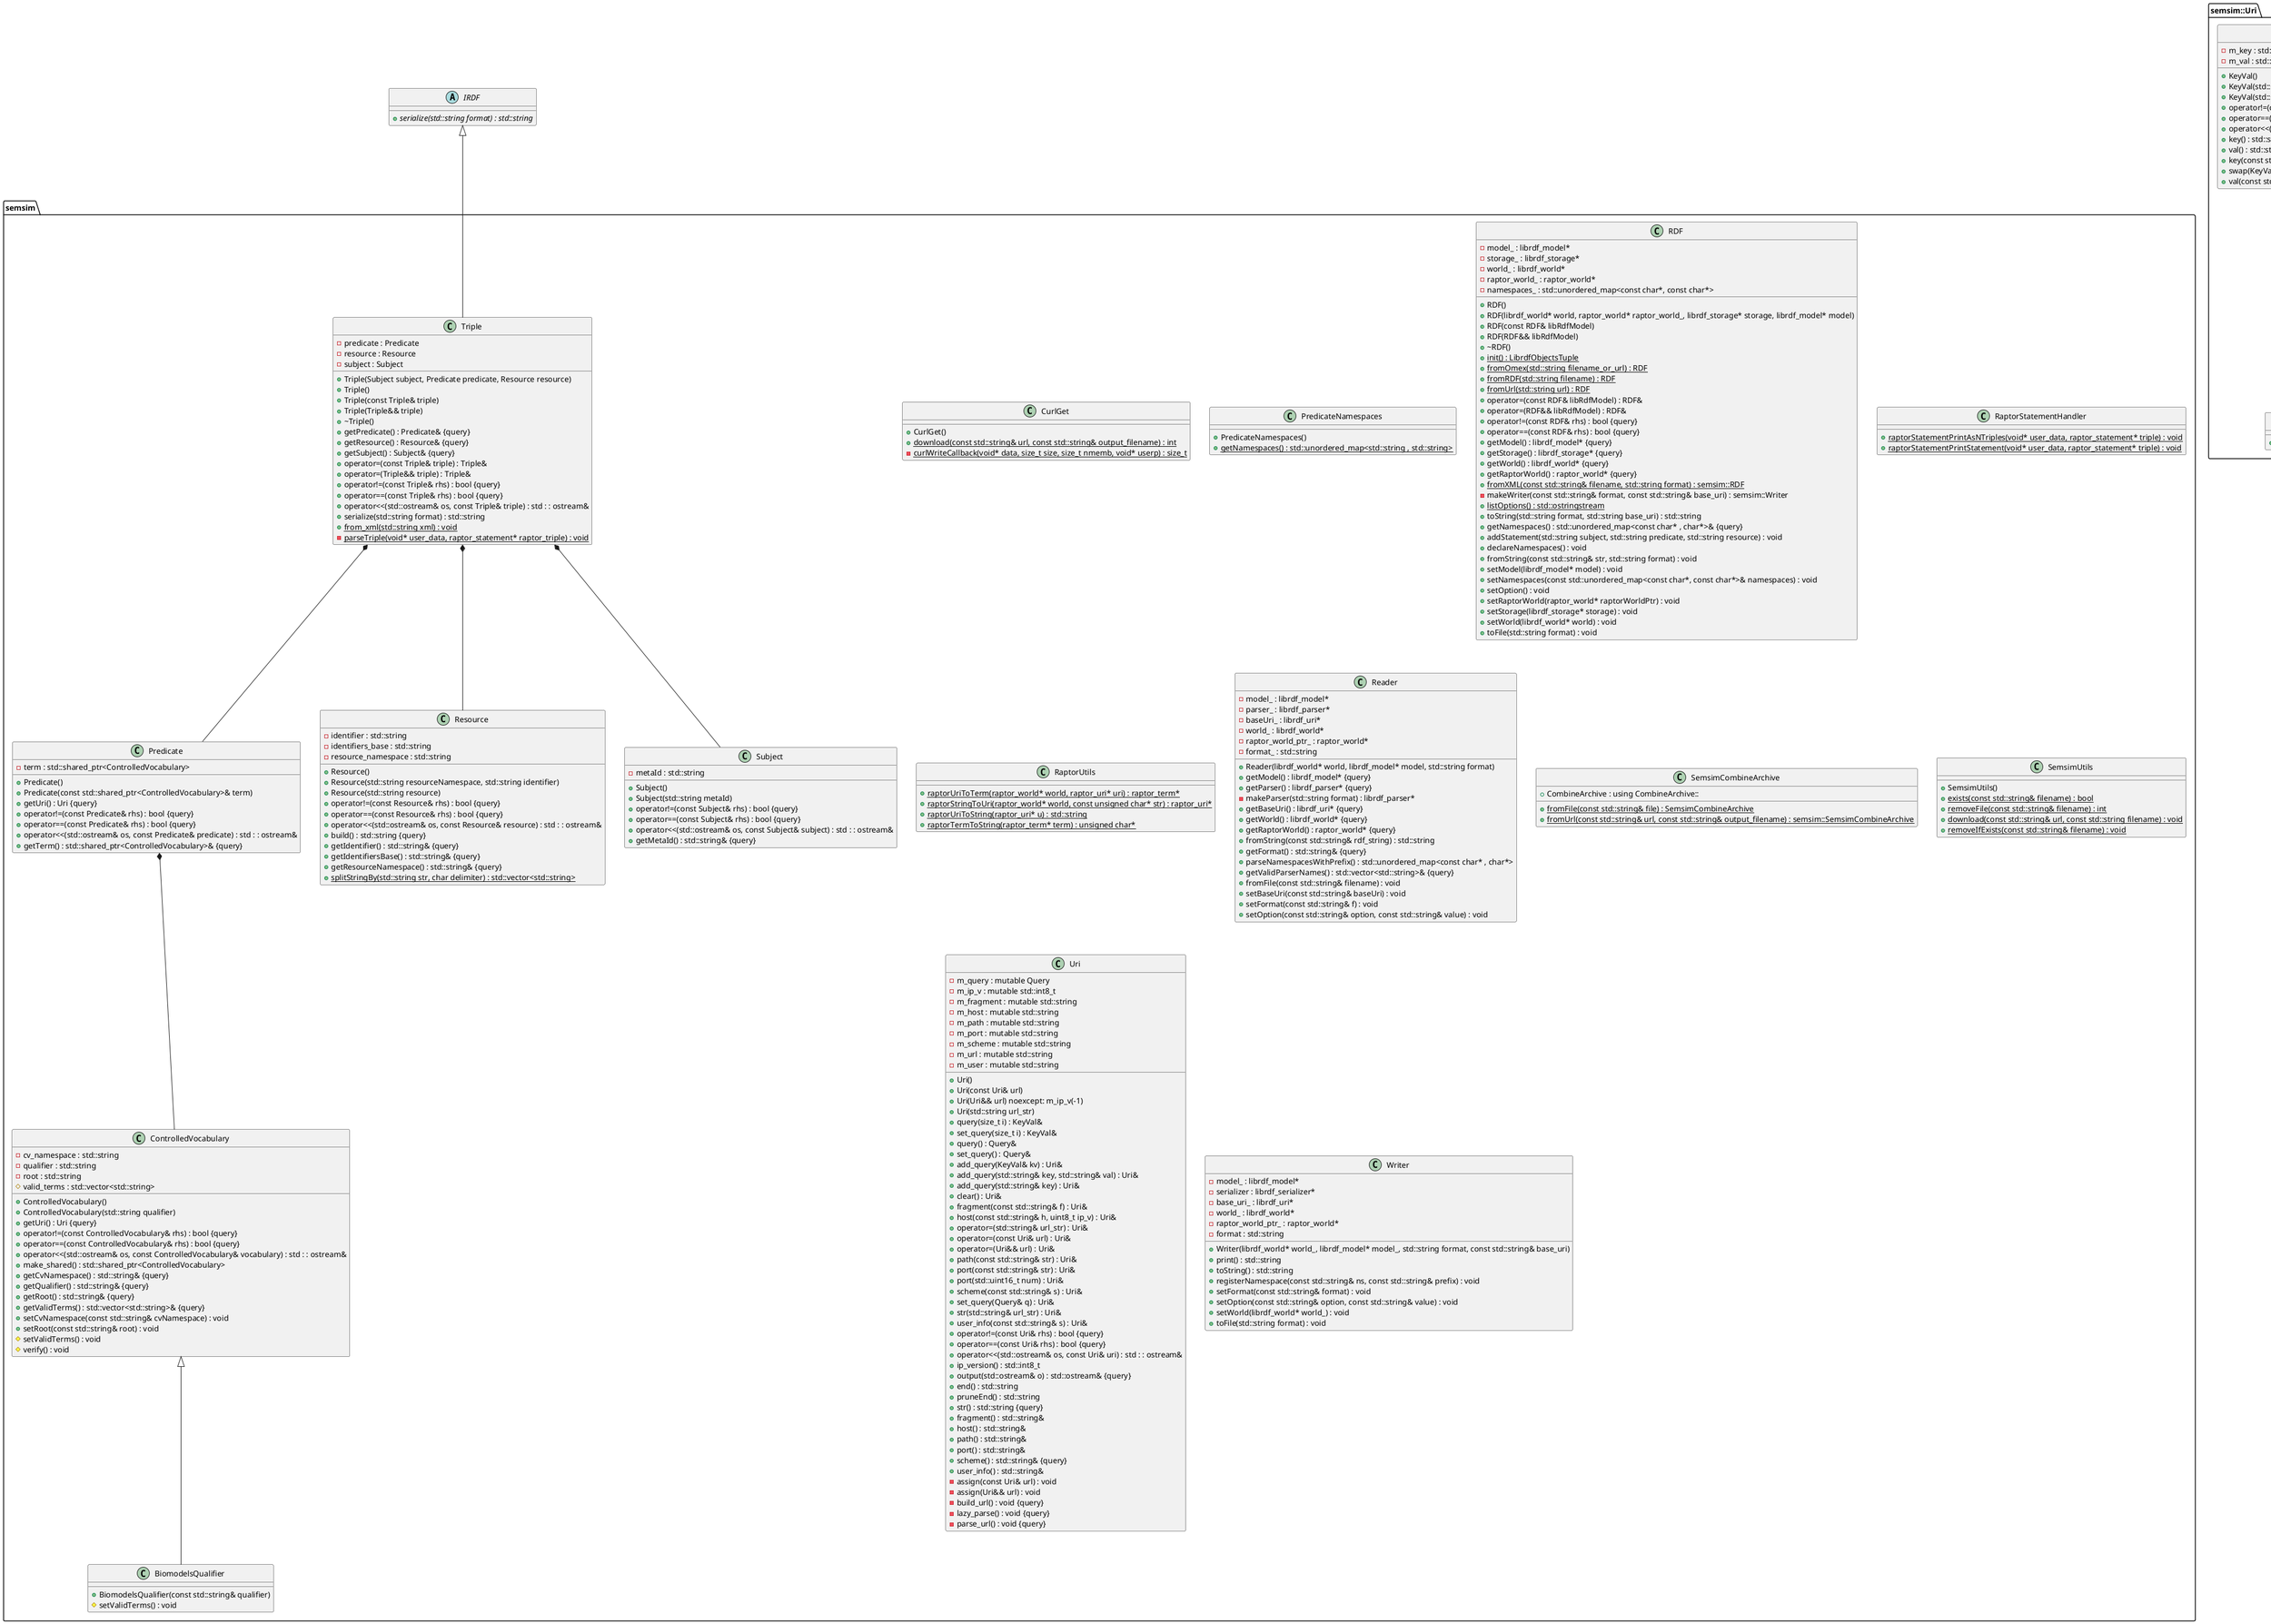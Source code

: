 @startuml





/' Objects '/

namespace semsim {
	class BiomodelsQualifier {
		+BiomodelsQualifier(const std::string& qualifier)
		#setValidTerms() : void
	}
}


namespace semsim {
	class ControlledVocabulary {
		+ControlledVocabulary()
		+ControlledVocabulary(std::string qualifier)
		+getUri() : Uri {query}
		+operator!=(const ControlledVocabulary& rhs) : bool {query}
		+operator==(const ControlledVocabulary& rhs) : bool {query}
		+operator<<(std::ostream& os, const ControlledVocabulary& vocabulary) : std : : ostream&
		+make_shared() : std::shared_ptr<ControlledVocabulary>
		-cv_namespace : std::string
		-qualifier : std::string
		-root : std::string
		+getCvNamespace() : std::string& {query}
		+getQualifier() : std::string& {query}
		+getRoot() : std::string& {query}
		#valid_terms : std::vector<std::string>
		+getValidTerms() : std::vector<std::string>& {query}
		+setCvNamespace(const std::string& cvNamespace) : void
		+setRoot(const std::string& root) : void
		#setValidTerms() : void
		#verify() : void
	}
}


namespace semsim {
	class CurlGet {
		+CurlGet()
		+{static} download(const std::string& url, const std::string& output_filename) : int
		-{static} curlWriteCallback(void* data, size_t size, size_t nmemb, void* userp) : size_t
	}
}


abstract class IRDF {
	+{abstract} serialize(std::string format) : std::string
}


namespace semsim {
	class Predicate {
		+Predicate()
		+Predicate(const std::shared_ptr<ControlledVocabulary>& term)
		+getUri() : Uri {query}
		+operator!=(const Predicate& rhs) : bool {query}
		+operator==(const Predicate& rhs) : bool {query}
		+operator<<(std::ostream& os, const Predicate& predicate) : std : : ostream&
		-term : std::shared_ptr<ControlledVocabulary>
		+getTerm() : std::shared_ptr<ControlledVocabulary>& {query}
	}
}


namespace semsim {
	class PredicateNamespaces {
		+PredicateNamespaces()
		+{static} getNamespaces() : std::unordered_map<std::string , std::string>
	}
}


namespace semsim {
	class RDF {
		+RDF()
		+RDF(librdf_world* world, raptor_world* raptor_world_, librdf_storage* storage, librdf_model* model)
		+RDF(const RDF& libRdfModel)
		+RDF(RDF&& libRdfModel)
		+~RDF()
		+{static} init() : LibrdfObjectsTuple
		+{static} fromOmex(std::string filename_or_url) : RDF
		+{static} fromRDF(std::string filename) : RDF
		+{static} fromUrl(std::string url) : RDF
		+operator=(const RDF& libRdfModel) : RDF&
		+operator=(RDF&& libRdfModel) : RDF&
		+operator!=(const RDF& rhs) : bool {query}
		+operator==(const RDF& rhs) : bool {query}
		+getModel() : librdf_model* {query}
		-model_ : librdf_model*
		+getStorage() : librdf_storage* {query}
		-storage_ : librdf_storage*
		+getWorld() : librdf_world* {query}
		-world_ : librdf_world*
		+getRaptorWorld() : raptor_world* {query}
		-raptor_world_ : raptor_world*
		+{static} fromXML(const std::string& filename, std::string format) : semsim::RDF
		-makeWriter(const std::string& format, const std::string& base_uri) : semsim::Writer
		+{static} listOptions() : std::ostringstream
		+toString(std::string format, std::string base_uri) : std::string
		+getNamespaces() : std::unordered_map<const char* , char*>& {query}
		-namespaces_ : std::unordered_map<const char*, const char*>
		+addStatement(std::string subject, std::string predicate, std::string resource) : void
		+declareNamespaces() : void
		+fromString(const std::string& str, std::string format) : void
		+setModel(librdf_model* model) : void
		+setNamespaces(const std::unordered_map<const char*, const char*>& namespaces) : void
		+setOption() : void
		+setRaptorWorld(raptor_world* raptorWorldPtr) : void
		+setStorage(librdf_storage* storage) : void
		+setWorld(librdf_world* world) : void
		+toFile(std::string format) : void
	}
}


namespace semsim {
	class RaptorStatementHandler {
		+{static} raptorStatementPrintAsNTriples(void* user_data, raptor_statement* triple) : void
		+{static} raptorStatementPrintStatement(void* user_data, raptor_statement* triple) : void
	}
}


namespace semsim {
	class RaptorUtils {
		+{static} raptorUriToTerm(raptor_world* world, raptor_uri* uri) : raptor_term*
		+{static} raptorStringToUri(raptor_world* world, const unsigned char* str) : raptor_uri*
		+{static} raptorUriToString(raptor_uri* u) : std::string
		+{static} raptorTermToString(raptor_term* term) : unsigned char*
	}
}


namespace semsim {
	class Reader {
		+Reader(librdf_world* world, librdf_model* model, std::string format)
		+getModel() : librdf_model* {query}
		-model_ : librdf_model*
		+getParser() : librdf_parser* {query}
		-makeParser(std::string format) : librdf_parser*
		-parser_ : librdf_parser*
		-baseUri_ : librdf_uri*
		+getBaseUri() : librdf_uri* {query}
		+getWorld() : librdf_world* {query}
		-world_ : librdf_world*
		+getRaptorWorld() : raptor_world* {query}
		-raptor_world_ptr_ : raptor_world*
		-format_ : std::string
		+fromString(const std::string& rdf_string) : std::string
		+getFormat() : std::string& {query}
		+parseNamespacesWithPrefix() : std::unordered_map<const char* , char*>
		+getValidParserNames() : std::vector<std::string>& {query}
		+fromFile(const std::string& filename) : void
		+setBaseUri(const std::string& baseUri) : void
		+setFormat(const std::string& f) : void
		+setOption(const std::string& option, const std::string& value) : void
	}
}


class RedlandWrapper {
	+RedlandWrapper()
}


namespace semsim {
	class Resource {
		+Resource()
		+Resource(std::string resourceNamespace, std::string identifier)
		+Resource(std::string resource)
		+operator!=(const Resource& rhs) : bool {query}
		+operator==(const Resource& rhs) : bool {query}
		+operator<<(std::ostream& os, const Resource& resource) : std : : ostream&
		+build() : std::string {query}
		-identifier : std::string
		-identifiers_base : std::string
		-resource_namespace : std::string
		+getIdentifier() : std::string& {query}
		+getIdentifiersBase() : std::string& {query}
		+getResourceNamespace() : std::string& {query}
		+{static} splitStringBy(std::string str, char delimiter) : std::vector<std::string>
	}
}


namespace semsim {
	class SemsimCombineArchive {
		+{static} fromFile(const std::string& file) : SemsimCombineArchive
		+{static} fromUrl(const std::string& url, const std::string& output_filename) : semsim::SemsimCombineArchive
		+CombineArchive : using CombineArchive::
	}
}


namespace semsim {
	class SemsimUtils {
		+SemsimUtils()
		+{static} exists(const std::string& filename) : bool
		+{static} removeFile(const std::string& filename) : int
		+{static} download(const std::string& url, const std::string filename) : void
		+{static} removeIfExists(const std::string& filename) : void
	}
}


namespace semsim {
	class Subject {
		+Subject()
		+Subject(std::string metaId)
		+operator!=(const Subject& rhs) : bool {query}
		+operator==(const Subject& rhs) : bool {query}
		+operator<<(std::ostream& os, const Subject& subject) : std : : ostream&
		-metaId : std::string
		+getMetaId() : std::string& {query}
	}
}


namespace semsim {
	class Triple {
		+Triple(Subject subject, Predicate predicate, Resource resource)
		+Triple()
		+Triple(const Triple& triple)
		+Triple(Triple&& triple)
		+~Triple()
		-predicate : Predicate
		+getPredicate() : Predicate& {query}
		-resource : Resource
		+getResource() : Resource& {query}
		-subject : Subject
		+getSubject() : Subject& {query}
		+operator=(const Triple& triple) : Triple&
		+operator=(Triple&& triple) : Triple&
		+operator!=(const Triple& rhs) : bool {query}
		+operator==(const Triple& rhs) : bool {query}
		+operator<<(std::ostream& os, const Triple& triple) : std : : ostream&
		+serialize(std::string format) : std::string
		+{static} from_xml(std::string xml) : void
		-{static} parseTriple(void* user_data, raptor_statement* raptor_triple) : void
	}
}


namespace semsim {
	class Uri {
		+Uri()
		+Uri(const Uri& url)
		+Uri(Uri&& url) noexcept: m_ip_v(-1)
		+Uri(std::string url_str)
		+query(size_t i) : KeyVal&
		+set_query(size_t i) : KeyVal&
		+query() : Query&
		+set_query() : Query&
		+add_query(KeyVal& kv) : Uri&
		+add_query(std::string& key, std::string& val) : Uri&
		+add_query(std::string& key) : Uri&
		+clear() : Uri&
		+fragment(const std::string& f) : Uri&
		+host(const std::string& h, uint8_t ip_v) : Uri&
		+operator=(std::string& url_str) : Uri&
		+operator=(const Uri& url) : Uri&
		+operator=(Uri&& url) : Uri&
		+path(const std::string& str) : Uri&
		+port(const std::string& str) : Uri&
		+port(std::uint16_t num) : Uri&
		+scheme(const std::string& s) : Uri&
		+set_query(Query& q) : Uri&
		+str(std::string& url_str) : Uri&
		+user_info(const std::string& s) : Uri&
		+operator!=(const Uri& rhs) : bool {query}
		+operator==(const Uri& rhs) : bool {query}
		-m_query : mutable Query
		-m_ip_v : mutable std::int8_t
		-m_fragment : mutable std::string
		-m_host : mutable std::string
		-m_path : mutable std::string
		-m_port : mutable std::string
		-m_scheme : mutable std::string
		-m_url : mutable std::string
		-m_user : mutable std::string
		+operator<<(std::ostream& os, const Uri& uri) : std : : ostream&
		+ip_version() : std::int8_t
		+output(std::ostream& o) : std::ostream& {query}
		+end() : std::string
		+pruneEnd() : std::string
		+str() : std::string {query}
		+fragment() : std::string&
		+host() : std::string&
		+path() : std::string&
		+port() : std::string&
		+scheme() : std::string& {query}
		+user_info() : std::string&
		-assign(const Uri& url) : void
		-assign(Uri&& url) : void
		-build_url() : void {query}
		-lazy_parse() : void {query}
		-parse_url() : void {query}
	}
}


namespace semsim::Uri {
	class Uri::KeyVal {
		+KeyVal()
		+KeyVal(std::string key, std::string& val)
		+KeyVal(std::string key)
		+operator!=(const KeyVal& rhs) : bool {query}
		+operator==(const KeyVal& rhs) : bool {query}
		+operator<<(std::ostream& o, const KeyVal& kv) : std : : ostream&
		-m_key : std::string
		-m_val : std::string
		+key() : std::string&
		+val() : std::string&
		+key(const std::string& k) : void
		+swap(KeyVal& q) : void
		+val(const std::string& v) : void
	}
}


namespace semsim::Uri {
	class Uri::build_error {
		+build_error(const std::string& reason)
	}
}


namespace semsim::Uri {
	class Uri::parse_error {
		+parse_error(const std::string& reason)
	}
}


namespace semsim {
	class Writer {
		+Writer(librdf_world* world_, librdf_model* model_, std::string format, const std::string& base_uri)
		-model_ : librdf_model*
		-serializer : librdf_serializer*
		-base_uri_ : librdf_uri*
		-world_ : librdf_world*
		-raptor_world_ptr_ : raptor_world*
		-format : std::string
		+print() : std::string
		+toString() : std::string
		+registerNamespace(const std::string& ns, const std::string& prefix) : void
		+setFormat(const std::string& format) : void
		+setOption(const std::string& option, const std::string& value) : void
		+setWorld(librdf_world* world_) : void
		+toFile(std::string format) : void
	}
}





/' Inheritance relationships '/

namespace semsim {
	ControlledVocabulary <|-- BiomodelsQualifier
}


.IRDF <|-- semsim.Triple





/' Aggregation relationships '/

namespace semsim {
	Predicate *-- ControlledVocabulary
}


namespace semsim {
	Triple *-- Predicate
}


namespace semsim {
	Triple *-- Resource
}


namespace semsim {
	Triple *-- Subject
}





@enduml
